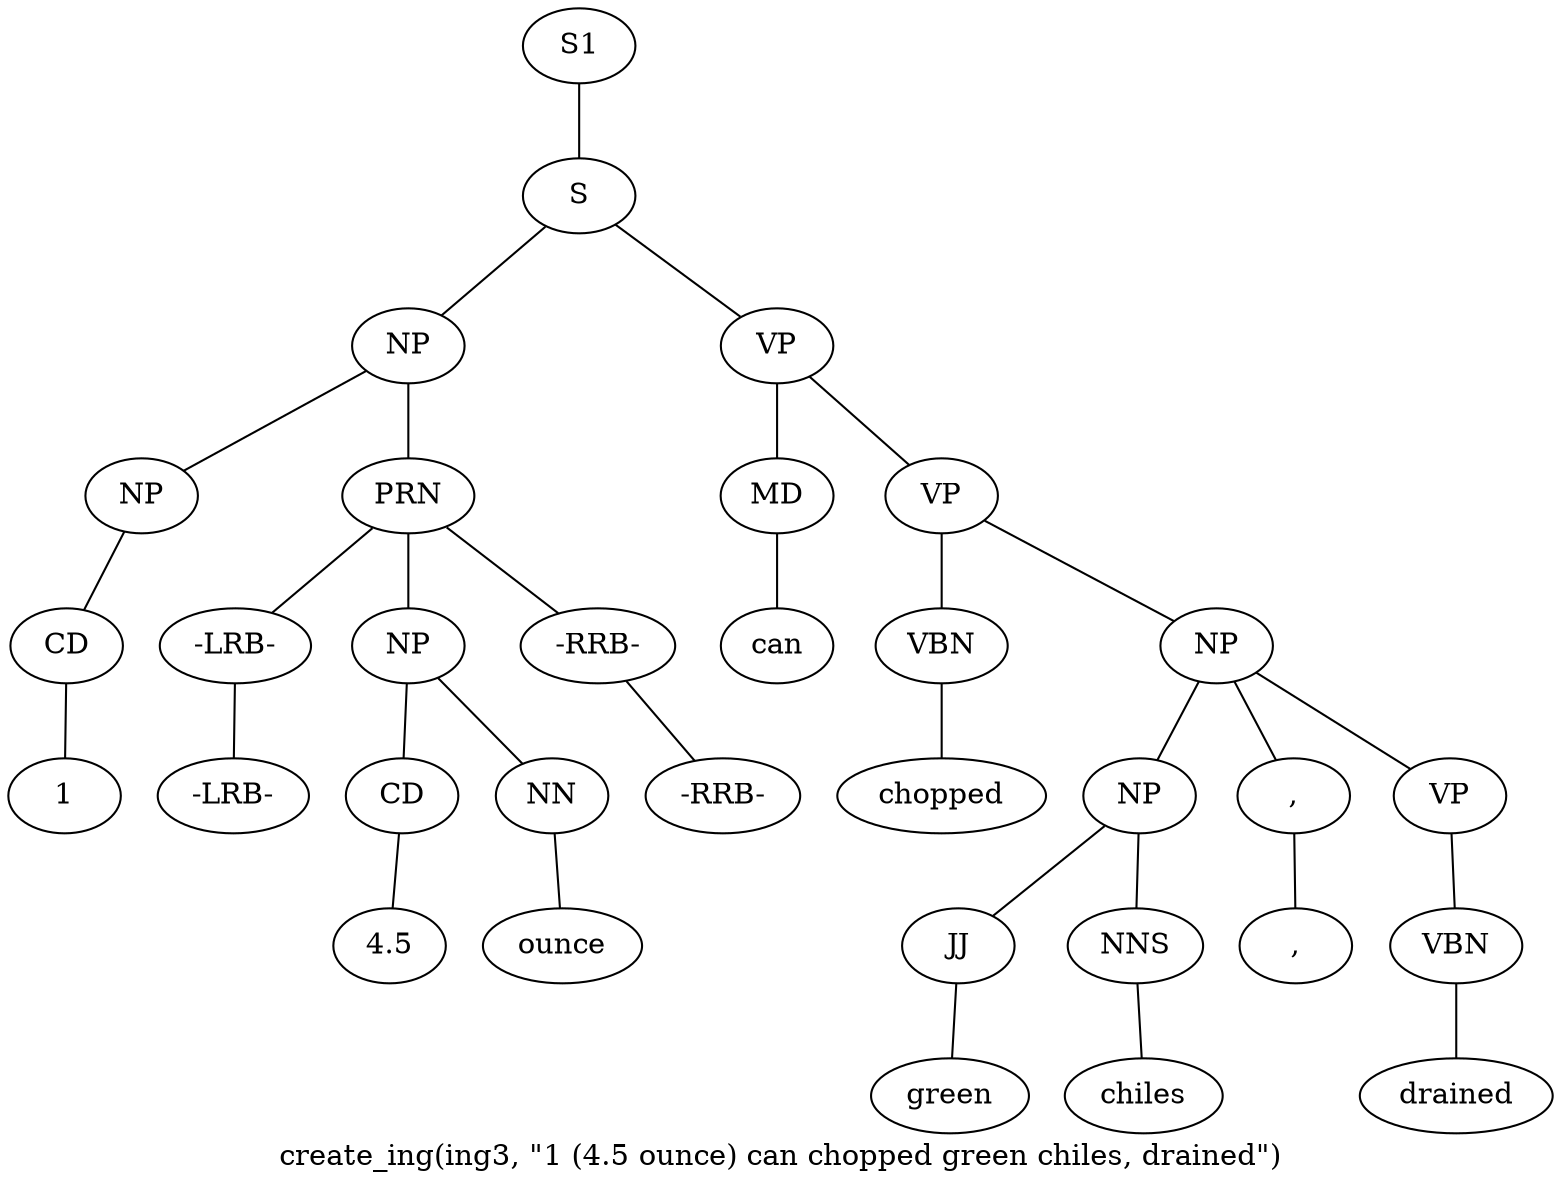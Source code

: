 graph SyntaxGraph {
	label = "create_ing(ing3, \"1 (4.5 ounce) can chopped green chiles, drained\")";
	Node0 [label="S1"];
	Node1 [label="S"];
	Node2 [label="NP"];
	Node3 [label="NP"];
	Node4 [label="CD"];
	Node5 [label="1"];
	Node6 [label="PRN"];
	Node7 [label="-LRB-"];
	Node8 [label="-LRB-"];
	Node9 [label="NP"];
	Node10 [label="CD"];
	Node11 [label="4.5"];
	Node12 [label="NN"];
	Node13 [label="ounce"];
	Node14 [label="-RRB-"];
	Node15 [label="-RRB-"];
	Node16 [label="VP"];
	Node17 [label="MD"];
	Node18 [label="can"];
	Node19 [label="VP"];
	Node20 [label="VBN"];
	Node21 [label="chopped"];
	Node22 [label="NP"];
	Node23 [label="NP"];
	Node24 [label="JJ"];
	Node25 [label="green"];
	Node26 [label="NNS"];
	Node27 [label="chiles"];
	Node28 [label=","];
	Node29 [label=","];
	Node30 [label="VP"];
	Node31 [label="VBN"];
	Node32 [label="drained"];

	Node0 -- Node1;
	Node1 -- Node2;
	Node1 -- Node16;
	Node2 -- Node3;
	Node2 -- Node6;
	Node3 -- Node4;
	Node4 -- Node5;
	Node6 -- Node7;
	Node6 -- Node9;
	Node6 -- Node14;
	Node7 -- Node8;
	Node9 -- Node10;
	Node9 -- Node12;
	Node10 -- Node11;
	Node12 -- Node13;
	Node14 -- Node15;
	Node16 -- Node17;
	Node16 -- Node19;
	Node17 -- Node18;
	Node19 -- Node20;
	Node19 -- Node22;
	Node20 -- Node21;
	Node22 -- Node23;
	Node22 -- Node28;
	Node22 -- Node30;
	Node23 -- Node24;
	Node23 -- Node26;
	Node24 -- Node25;
	Node26 -- Node27;
	Node28 -- Node29;
	Node30 -- Node31;
	Node31 -- Node32;
}